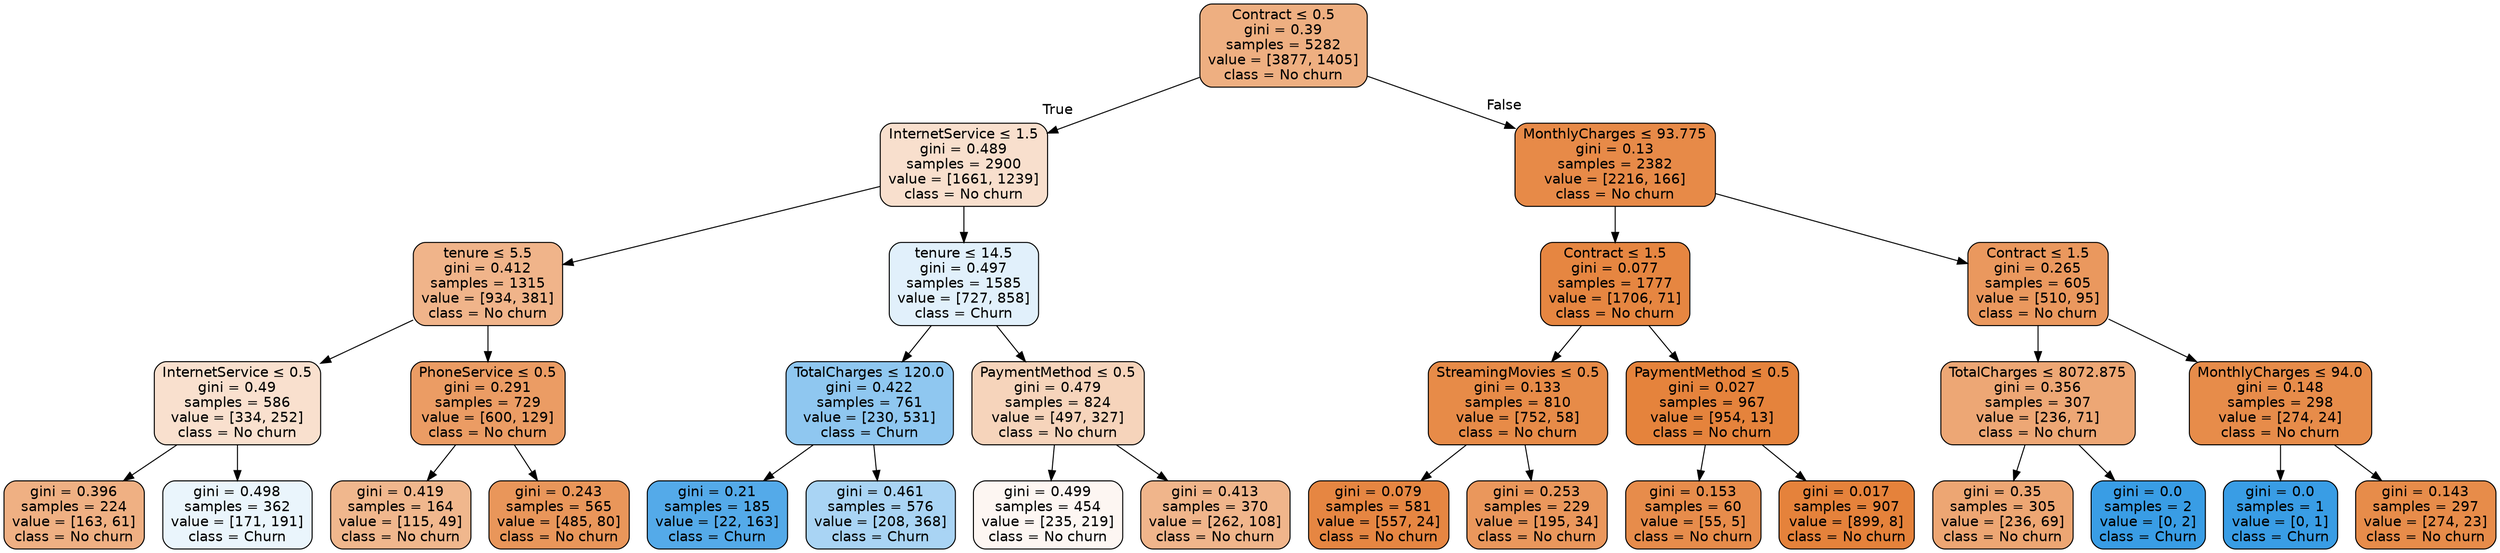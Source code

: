 digraph Tree {
node [shape=box, style="filled, rounded", color="black", fontname=helvetica] ;
edge [fontname=helvetica] ;
0 [label=<Contract &le; 0.5<br/>gini = 0.39<br/>samples = 5282<br/>value = [3877, 1405]<br/>class = No churn>, fillcolor="#eeaf81"] ;
1 [label=<InternetService &le; 1.5<br/>gini = 0.489<br/>samples = 2900<br/>value = [1661, 1239]<br/>class = No churn>, fillcolor="#f8dfcd"] ;
0 -> 1 [labeldistance=2.5, labelangle=45, headlabel="True"] ;
2 [label=<tenure &le; 5.5<br/>gini = 0.412<br/>samples = 1315<br/>value = [934, 381]<br/>class = No churn>, fillcolor="#f0b48a"] ;
1 -> 2 ;
3 [label=<InternetService &le; 0.5<br/>gini = 0.49<br/>samples = 586<br/>value = [334, 252]<br/>class = No churn>, fillcolor="#f9e0ce"] ;
2 -> 3 ;
4 [label=<gini = 0.396<br/>samples = 224<br/>value = [163, 61]<br/>class = No churn>, fillcolor="#efb083"] ;
3 -> 4 ;
5 [label=<gini = 0.498<br/>samples = 362<br/>value = [171, 191]<br/>class = Churn>, fillcolor="#eaf5fc"] ;
3 -> 5 ;
6 [label=<PhoneService &le; 0.5<br/>gini = 0.291<br/>samples = 729<br/>value = [600, 129]<br/>class = No churn>, fillcolor="#eb9c64"] ;
2 -> 6 ;
7 [label=<gini = 0.419<br/>samples = 164<br/>value = [115, 49]<br/>class = No churn>, fillcolor="#f0b78d"] ;
6 -> 7 ;
8 [label=<gini = 0.243<br/>samples = 565<br/>value = [485, 80]<br/>class = No churn>, fillcolor="#e9965a"] ;
6 -> 8 ;
9 [label=<tenure &le; 14.5<br/>gini = 0.497<br/>samples = 1585<br/>value = [727, 858]<br/>class = Churn>, fillcolor="#e1f0fb"] ;
1 -> 9 ;
10 [label=<TotalCharges &le; 120.0<br/>gini = 0.422<br/>samples = 761<br/>value = [230, 531]<br/>class = Churn>, fillcolor="#8fc7f0"] ;
9 -> 10 ;
11 [label=<gini = 0.21<br/>samples = 185<br/>value = [22, 163]<br/>class = Churn>, fillcolor="#54aae9"] ;
10 -> 11 ;
12 [label=<gini = 0.461<br/>samples = 576<br/>value = [208, 368]<br/>class = Churn>, fillcolor="#a9d4f4"] ;
10 -> 12 ;
13 [label=<PaymentMethod &le; 0.5<br/>gini = 0.479<br/>samples = 824<br/>value = [497, 327]<br/>class = No churn>, fillcolor="#f6d4bb"] ;
9 -> 13 ;
14 [label=<gini = 0.499<br/>samples = 454<br/>value = [235, 219]<br/>class = No churn>, fillcolor="#fdf6f2"] ;
13 -> 14 ;
15 [label=<gini = 0.413<br/>samples = 370<br/>value = [262, 108]<br/>class = No churn>, fillcolor="#f0b58b"] ;
13 -> 15 ;
16 [label=<MonthlyCharges &le; 93.775<br/>gini = 0.13<br/>samples = 2382<br/>value = [2216, 166]<br/>class = No churn>, fillcolor="#e78a48"] ;
0 -> 16 [labeldistance=2.5, labelangle=-45, headlabel="False"] ;
17 [label=<Contract &le; 1.5<br/>gini = 0.077<br/>samples = 1777<br/>value = [1706, 71]<br/>class = No churn>, fillcolor="#e68641"] ;
16 -> 17 ;
18 [label=<StreamingMovies &le; 0.5<br/>gini = 0.133<br/>samples = 810<br/>value = [752, 58]<br/>class = No churn>, fillcolor="#e78b48"] ;
17 -> 18 ;
19 [label=<gini = 0.079<br/>samples = 581<br/>value = [557, 24]<br/>class = No churn>, fillcolor="#e68642"] ;
18 -> 19 ;
20 [label=<gini = 0.253<br/>samples = 229<br/>value = [195, 34]<br/>class = No churn>, fillcolor="#ea975c"] ;
18 -> 20 ;
21 [label=<PaymentMethod &le; 0.5<br/>gini = 0.027<br/>samples = 967<br/>value = [954, 13]<br/>class = No churn>, fillcolor="#e5833c"] ;
17 -> 21 ;
22 [label=<gini = 0.153<br/>samples = 60<br/>value = [55, 5]<br/>class = No churn>, fillcolor="#e78c4b"] ;
21 -> 22 ;
23 [label=<gini = 0.017<br/>samples = 907<br/>value = [899, 8]<br/>class = No churn>, fillcolor="#e5823b"] ;
21 -> 23 ;
24 [label=<Contract &le; 1.5<br/>gini = 0.265<br/>samples = 605<br/>value = [510, 95]<br/>class = No churn>, fillcolor="#ea985e"] ;
16 -> 24 ;
25 [label=<TotalCharges &le; 8072.875<br/>gini = 0.356<br/>samples = 307<br/>value = [236, 71]<br/>class = No churn>, fillcolor="#eda775"] ;
24 -> 25 ;
26 [label=<gini = 0.35<br/>samples = 305<br/>value = [236, 69]<br/>class = No churn>, fillcolor="#eda673"] ;
25 -> 26 ;
27 [label=<gini = 0.0<br/>samples = 2<br/>value = [0, 2]<br/>class = Churn>, fillcolor="#399de5"] ;
25 -> 27 ;
28 [label=<MonthlyCharges &le; 94.0<br/>gini = 0.148<br/>samples = 298<br/>value = [274, 24]<br/>class = No churn>, fillcolor="#e78c4a"] ;
24 -> 28 ;
29 [label=<gini = 0.0<br/>samples = 1<br/>value = [0, 1]<br/>class = Churn>, fillcolor="#399de5"] ;
28 -> 29 ;
30 [label=<gini = 0.143<br/>samples = 297<br/>value = [274, 23]<br/>class = No churn>, fillcolor="#e78c4a"] ;
28 -> 30 ;
}
